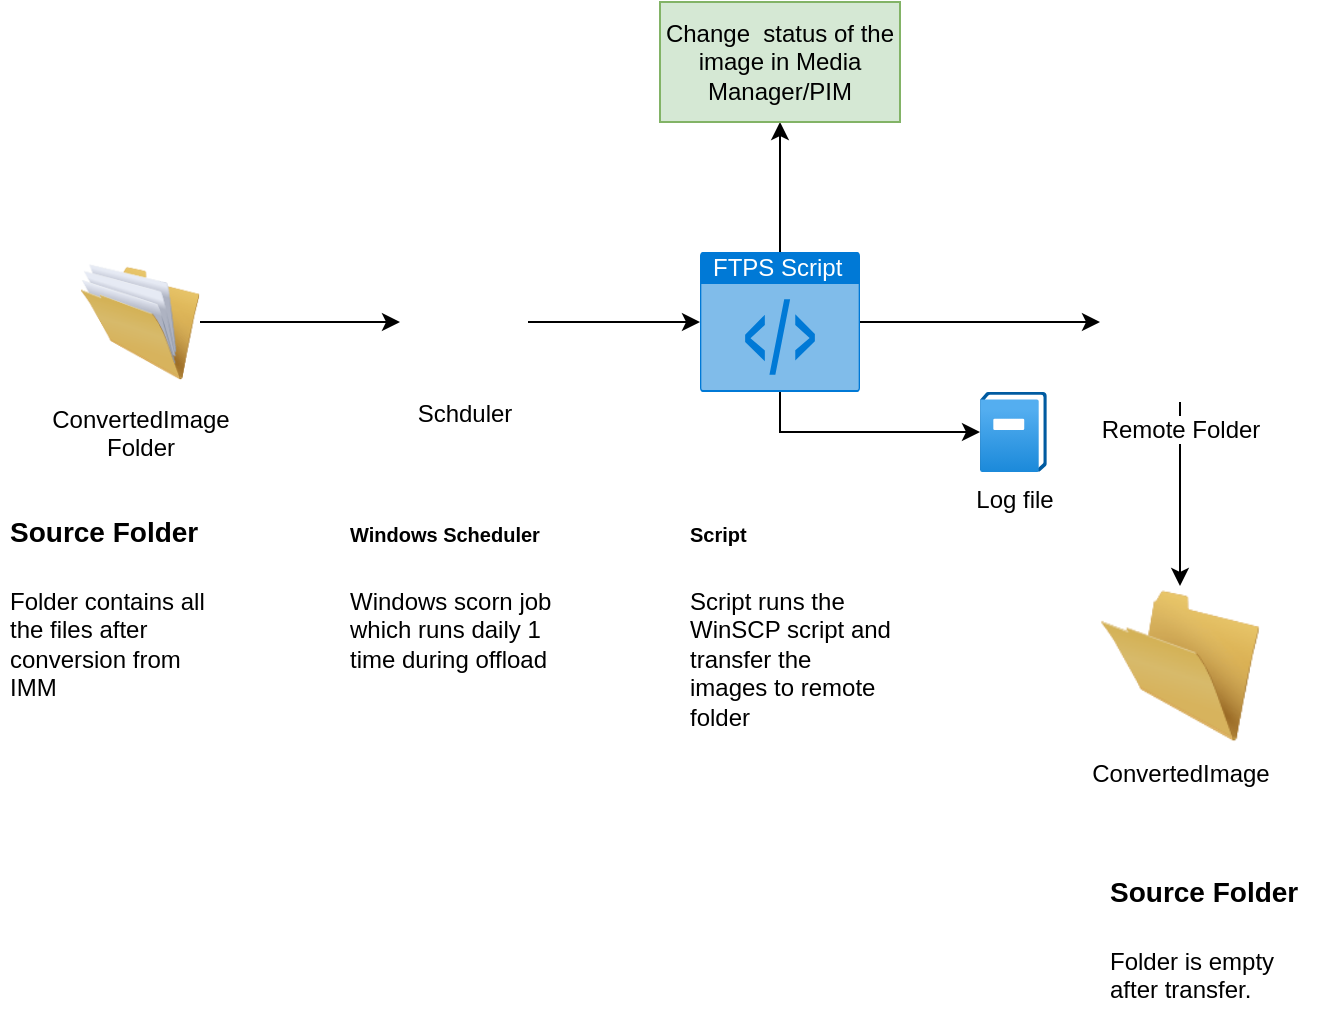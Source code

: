 <mxfile version="14.4.2" type="github" pages="2">
  <diagram id="fDZf-wZPp6z3Qil5l9yd" name="Case-1">
    <mxGraphModel dx="1186" dy="709" grid="1" gridSize="10" guides="1" tooltips="1" connect="1" arrows="1" fold="1" page="1" pageScale="1" pageWidth="827" pageHeight="1169" math="0" shadow="0">
      <root>
        <mxCell id="0" />
        <mxCell id="1" parent="0" />
        <mxCell id="cmRCbZKJlRiaQYSfIgf4-7" value="" style="edgeStyle=orthogonalEdgeStyle;rounded=0;orthogonalLoop=1;jettySize=auto;html=1;" edge="1" parent="1" source="cmRCbZKJlRiaQYSfIgf4-2" target="cmRCbZKJlRiaQYSfIgf4-5">
          <mxGeometry relative="1" as="geometry" />
        </mxCell>
        <mxCell id="cmRCbZKJlRiaQYSfIgf4-2" value="ConvertedImage&lt;br&gt;Folder" style="image;html=1;image=img/lib/clip_art/general/Full_Folder_128x128.png" vertex="1" parent="1">
          <mxGeometry x="90" y="285" width="60" height="70" as="geometry" />
        </mxCell>
        <mxCell id="cmRCbZKJlRiaQYSfIgf4-3" value="ConvertedImage " style="image;html=1;image=img/lib/clip_art/general/Empty_Folder_128x128.png" vertex="1" parent="1">
          <mxGeometry x="600" y="452" width="80" height="80" as="geometry" />
        </mxCell>
        <mxCell id="cmRCbZKJlRiaQYSfIgf4-9" value="" style="edgeStyle=orthogonalEdgeStyle;rounded=0;orthogonalLoop=1;jettySize=auto;html=1;" edge="1" parent="1" source="cmRCbZKJlRiaQYSfIgf4-4" target="cmRCbZKJlRiaQYSfIgf4-6">
          <mxGeometry relative="1" as="geometry" />
        </mxCell>
        <mxCell id="cmRCbZKJlRiaQYSfIgf4-23" value="" style="edgeStyle=orthogonalEdgeStyle;rounded=0;orthogonalLoop=1;jettySize=auto;html=1;" edge="1" parent="1" source="cmRCbZKJlRiaQYSfIgf4-4" target="cmRCbZKJlRiaQYSfIgf4-22">
          <mxGeometry relative="1" as="geometry" />
        </mxCell>
        <mxCell id="cmRCbZKJlRiaQYSfIgf4-4" value="FTPS Script&amp;nbsp;" style="html=1;strokeColor=none;fillColor=#0079D6;labelPosition=center;verticalLabelPosition=middle;verticalAlign=top;align=center;fontSize=12;outlineConnect=0;spacingTop=-6;fontColor=#FFFFFF;shape=mxgraph.sitemap.script;" vertex="1" parent="1">
          <mxGeometry x="400" y="285" width="80" height="70" as="geometry" />
        </mxCell>
        <mxCell id="cmRCbZKJlRiaQYSfIgf4-8" value="" style="edgeStyle=orthogonalEdgeStyle;rounded=0;orthogonalLoop=1;jettySize=auto;html=1;" edge="1" parent="1" source="cmRCbZKJlRiaQYSfIgf4-5" target="cmRCbZKJlRiaQYSfIgf4-4">
          <mxGeometry relative="1" as="geometry" />
        </mxCell>
        <mxCell id="cmRCbZKJlRiaQYSfIgf4-5" value="Schduler" style="shape=image;html=1;verticalAlign=top;verticalLabelPosition=bottom;labelBackgroundColor=#ffffff;imageAspect=0;aspect=fixed;image=https://cdn1.iconfinder.com/data/icons/Futurosoft%20Icons%200.5.2/128x128/mimetypes/Schedule_File.png" vertex="1" parent="1">
          <mxGeometry x="250" y="288" width="64" height="64" as="geometry" />
        </mxCell>
        <mxCell id="cmRCbZKJlRiaQYSfIgf4-10" value="" style="edgeStyle=orthogonalEdgeStyle;rounded=0;orthogonalLoop=1;jettySize=auto;html=1;" edge="1" parent="1" source="cmRCbZKJlRiaQYSfIgf4-6" target="cmRCbZKJlRiaQYSfIgf4-3">
          <mxGeometry relative="1" as="geometry" />
        </mxCell>
        <mxCell id="cmRCbZKJlRiaQYSfIgf4-6" value="Remote Folder" style="shape=image;html=1;verticalAlign=top;verticalLabelPosition=bottom;labelBackgroundColor=#ffffff;imageAspect=0;aspect=fixed;image=https://cdn3.iconfinder.com/data/icons/tango-icon-library/48/folder-remote-128.png" vertex="1" parent="1">
          <mxGeometry x="600" y="280" width="80" height="80" as="geometry" />
        </mxCell>
        <mxCell id="cmRCbZKJlRiaQYSfIgf4-11" value="&lt;h1&gt;&lt;font style=&quot;font-size: 14px&quot;&gt;Source Folder&lt;/font&gt;&lt;/h1&gt;&lt;p&gt;&lt;font style=&quot;font-size: 12px&quot;&gt;Folder contains all the files after conversion from IMM&lt;/font&gt;&lt;/p&gt;" style="text;html=1;strokeColor=none;fillColor=none;spacing=5;spacingTop=-20;whiteSpace=wrap;overflow=hidden;rounded=0;" vertex="1" parent="1">
          <mxGeometry x="50" y="402" width="110" height="120" as="geometry" />
        </mxCell>
        <mxCell id="cmRCbZKJlRiaQYSfIgf4-12" value="&lt;h1&gt;&lt;font style=&quot;line-height: 94% ; font-size: 10px&quot;&gt;Windows Scheduler&lt;/font&gt;&lt;/h1&gt;&lt;p&gt;Windows scorn job which runs daily 1 time during offload&lt;/p&gt;" style="text;html=1;strokeColor=none;fillColor=none;spacing=5;spacingTop=-20;whiteSpace=wrap;overflow=hidden;rounded=0;" vertex="1" parent="1">
          <mxGeometry x="220" y="402" width="110" height="120" as="geometry" />
        </mxCell>
        <mxCell id="cmRCbZKJlRiaQYSfIgf4-13" value="&lt;h1&gt;&lt;font style=&quot;line-height: 94% ; font-size: 10px&quot;&gt;Script&lt;/font&gt;&lt;/h1&gt;&lt;p&gt;Script runs the WinSCP script and transfer the images to remote folder&lt;/p&gt;" style="text;html=1;strokeColor=none;fillColor=none;spacing=5;spacingTop=-20;whiteSpace=wrap;overflow=hidden;rounded=0;" vertex="1" parent="1">
          <mxGeometry x="390" y="402" width="110" height="120" as="geometry" />
        </mxCell>
        <mxCell id="cmRCbZKJlRiaQYSfIgf4-15" value="&lt;h1&gt;&lt;font style=&quot;font-size: 14px&quot;&gt;Source Folder&lt;/font&gt;&lt;/h1&gt;&lt;p&gt;&lt;font style=&quot;font-size: 12px&quot;&gt;Folder is empty after transfer.&lt;/font&gt;&lt;/p&gt;" style="text;html=1;strokeColor=none;fillColor=none;spacing=5;spacingTop=-20;whiteSpace=wrap;overflow=hidden;rounded=0;" vertex="1" parent="1">
          <mxGeometry x="600" y="582" width="110" height="90" as="geometry" />
        </mxCell>
        <mxCell id="cmRCbZKJlRiaQYSfIgf4-16" value="Log file" style="aspect=fixed;html=1;points=[];align=center;image;fontSize=12;image=img/lib/azure2/management_governance/Activity_Log.svg;" vertex="1" parent="1">
          <mxGeometry x="540" y="355" width="33.43" height="40" as="geometry" />
        </mxCell>
        <mxCell id="cmRCbZKJlRiaQYSfIgf4-19" value="" style="edgeStyle=orthogonalEdgeStyle;rounded=0;orthogonalLoop=1;jettySize=auto;html=1;exitX=0.5;exitY=1;exitDx=0;exitDy=0;exitPerimeter=0;" edge="1" parent="1" source="cmRCbZKJlRiaQYSfIgf4-4" target="cmRCbZKJlRiaQYSfIgf4-16">
          <mxGeometry relative="1" as="geometry">
            <mxPoint x="450" y="362" as="sourcePoint" />
            <mxPoint x="650" y="462" as="targetPoint" />
          </mxGeometry>
        </mxCell>
        <mxCell id="cmRCbZKJlRiaQYSfIgf4-22" value="Change &amp;nbsp;status of the image in Media Manager/PIM" style="rounded=0;whiteSpace=wrap;html=1;fillColor=#d5e8d4;strokeColor=#82b366;" vertex="1" parent="1">
          <mxGeometry x="380" y="160" width="120" height="60" as="geometry" />
        </mxCell>
      </root>
    </mxGraphModel>
  </diagram>
  <diagram id="xMddT3S-YpPswUFytrBc" name="Case-2">
    <mxGraphModel dx="1186" dy="709" grid="1" gridSize="10" guides="1" tooltips="1" connect="1" arrows="1" fold="1" page="1" pageScale="1" pageWidth="827" pageHeight="1169" math="0" shadow="0">
      <root>
        <mxCell id="Z977mUTGdK9i5-hAKJza-0" />
        <mxCell id="Z977mUTGdK9i5-hAKJza-1" parent="Z977mUTGdK9i5-hAKJza-0" />
        <mxCell id="Z977mUTGdK9i5-hAKJza-24" value="" style="edgeStyle=orthogonalEdgeStyle;rounded=0;orthogonalLoop=1;jettySize=auto;html=1;dashed=1;" edge="1" parent="Z977mUTGdK9i5-hAKJza-1" source="Z977mUTGdK9i5-hAKJza-3" target="Z977mUTGdK9i5-hAKJza-7">
          <mxGeometry relative="1" as="geometry" />
        </mxCell>
        <mxCell id="Z977mUTGdK9i5-hAKJza-25" value="Text" style="edgeLabel;html=1;align=center;verticalAlign=middle;resizable=0;points=[];" vertex="1" connectable="0" parent="Z977mUTGdK9i5-hAKJza-24">
          <mxGeometry x="-0.032" y="-1" relative="1" as="geometry">
            <mxPoint as="offset" />
          </mxGeometry>
        </mxCell>
        <mxCell id="Z977mUTGdK9i5-hAKJza-3" value="ConvertedImage&lt;br&gt;Folder" style="image;html=1;image=img/lib/clip_art/general/Full_Folder_128x128.png" vertex="1" parent="Z977mUTGdK9i5-hAKJza-1">
          <mxGeometry x="90" y="285" width="60" height="70" as="geometry" />
        </mxCell>
        <mxCell id="Z977mUTGdK9i5-hAKJza-4" value="ConvertedImage " style="image;html=1;image=img/lib/clip_art/general/Empty_Folder_128x128.png" vertex="1" parent="Z977mUTGdK9i5-hAKJza-1">
          <mxGeometry x="600" y="452" width="80" height="80" as="geometry" />
        </mxCell>
        <mxCell id="Z977mUTGdK9i5-hAKJza-5" value="" style="edgeStyle=orthogonalEdgeStyle;rounded=0;orthogonalLoop=1;jettySize=auto;html=1;" edge="1" parent="Z977mUTGdK9i5-hAKJza-1" source="Z977mUTGdK9i5-hAKJza-7" target="Z977mUTGdK9i5-hAKJza-11">
          <mxGeometry relative="1" as="geometry" />
        </mxCell>
        <mxCell id="Z977mUTGdK9i5-hAKJza-7" value="FTPS Script&amp;nbsp;" style="html=1;strokeColor=none;fillColor=#0079D6;labelPosition=center;verticalLabelPosition=middle;verticalAlign=top;align=center;fontSize=12;outlineConnect=0;spacingTop=-6;fontColor=#FFFFFF;shape=mxgraph.sitemap.script;" vertex="1" parent="Z977mUTGdK9i5-hAKJza-1">
          <mxGeometry x="243" y="285" width="80" height="70" as="geometry" />
        </mxCell>
        <mxCell id="Z977mUTGdK9i5-hAKJza-8" value="" style="edgeStyle=orthogonalEdgeStyle;rounded=0;orthogonalLoop=1;jettySize=auto;html=1;exitX=0.442;exitY=1.017;exitDx=0;exitDy=0;exitPerimeter=0;" edge="1" parent="Z977mUTGdK9i5-hAKJza-1" source="Z977mUTGdK9i5-hAKJza-21" target="Z977mUTGdK9i5-hAKJza-7">
          <mxGeometry relative="1" as="geometry">
            <mxPoint x="314" y="320" as="sourcePoint" />
          </mxGeometry>
        </mxCell>
        <mxCell id="Z977mUTGdK9i5-hAKJza-10" value="" style="edgeStyle=orthogonalEdgeStyle;rounded=0;orthogonalLoop=1;jettySize=auto;html=1;dashed=1;" edge="1" parent="Z977mUTGdK9i5-hAKJza-1" source="Z977mUTGdK9i5-hAKJza-11" target="Z977mUTGdK9i5-hAKJza-4">
          <mxGeometry relative="1" as="geometry" />
        </mxCell>
        <mxCell id="Z977mUTGdK9i5-hAKJza-11" value="Remote Folder" style="shape=image;html=1;verticalAlign=top;verticalLabelPosition=bottom;labelBackgroundColor=#ffffff;imageAspect=0;aspect=fixed;image=https://cdn3.iconfinder.com/data/icons/tango-icon-library/48/folder-remote-128.png" vertex="1" parent="Z977mUTGdK9i5-hAKJza-1">
          <mxGeometry x="600" y="280" width="80" height="80" as="geometry" />
        </mxCell>
        <mxCell id="Z977mUTGdK9i5-hAKJza-12" value="&lt;h1&gt;&lt;font style=&quot;font-size: 14px&quot;&gt;Source Folder&lt;/font&gt;&lt;/h1&gt;&lt;p&gt;&lt;font style=&quot;font-size: 12px&quot;&gt;Folder contains all the files after conversion from IMM&lt;/font&gt;&lt;/p&gt;" style="text;html=1;strokeColor=none;fillColor=none;spacing=5;spacingTop=-20;whiteSpace=wrap;overflow=hidden;rounded=0;" vertex="1" parent="Z977mUTGdK9i5-hAKJza-1">
          <mxGeometry x="50" y="402" width="110" height="120" as="geometry" />
        </mxCell>
        <mxCell id="Z977mUTGdK9i5-hAKJza-14" value="&lt;h1&gt;&lt;font style=&quot;line-height: 94% ; font-size: 10px&quot;&gt;Script&lt;/font&gt;&lt;/h1&gt;&lt;p&gt;Script runs the WinSCP script and transfer the images to remote folder&lt;/p&gt;" style="text;html=1;strokeColor=none;fillColor=none;spacing=5;spacingTop=-20;whiteSpace=wrap;overflow=hidden;rounded=0;" vertex="1" parent="Z977mUTGdK9i5-hAKJza-1">
          <mxGeometry x="243" y="402" width="110" height="120" as="geometry" />
        </mxCell>
        <mxCell id="Z977mUTGdK9i5-hAKJza-15" value="&lt;h1&gt;&lt;font style=&quot;font-size: 14px&quot;&gt;Source Folder&lt;/font&gt;&lt;/h1&gt;&lt;p&gt;&lt;font style=&quot;font-size: 12px&quot;&gt;Folder is empty after transfer.&lt;/font&gt;&lt;/p&gt;" style="text;html=1;strokeColor=none;fillColor=none;spacing=5;spacingTop=-20;whiteSpace=wrap;overflow=hidden;rounded=0;" vertex="1" parent="Z977mUTGdK9i5-hAKJza-1">
          <mxGeometry x="600" y="570" width="110" height="90" as="geometry" />
        </mxCell>
        <mxCell id="Z977mUTGdK9i5-hAKJza-16" value="Log file" style="aspect=fixed;html=1;points=[];align=center;image;fontSize=12;image=img/lib/azure2/management_governance/Activity_Log.svg;" vertex="1" parent="Z977mUTGdK9i5-hAKJza-1">
          <mxGeometry x="540" y="355" width="33.43" height="40" as="geometry" />
        </mxCell>
        <mxCell id="Z977mUTGdK9i5-hAKJza-17" value="" style="edgeStyle=orthogonalEdgeStyle;rounded=0;orthogonalLoop=1;jettySize=auto;html=1;exitX=0.5;exitY=1;exitDx=0;exitDy=0;exitPerimeter=0;" edge="1" parent="Z977mUTGdK9i5-hAKJza-1" source="Z977mUTGdK9i5-hAKJza-7" target="Z977mUTGdK9i5-hAKJza-16">
          <mxGeometry relative="1" as="geometry">
            <mxPoint x="450" y="362" as="sourcePoint" />
            <mxPoint x="650" y="462" as="targetPoint" />
          </mxGeometry>
        </mxCell>
        <mxCell id="Z977mUTGdK9i5-hAKJza-18" value="Change &amp;nbsp;status of the image in Media Manager/PIM to &lt;b&gt;Transferred&lt;/b&gt;" style="rounded=0;whiteSpace=wrap;html=1;fillColor=#fff2cc;strokeColor=#d6b656;" vertex="1" parent="Z977mUTGdK9i5-hAKJza-1">
          <mxGeometry x="430" y="160" width="120" height="60" as="geometry" />
        </mxCell>
        <mxCell id="Z977mUTGdK9i5-hAKJza-20" value="" style="edgeStyle=orthogonalEdgeStyle;rounded=0;orthogonalLoop=1;jettySize=auto;html=1;" edge="1" parent="Z977mUTGdK9i5-hAKJza-1" source="Z977mUTGdK9i5-hAKJza-19" target="Z977mUTGdK9i5-hAKJza-3">
          <mxGeometry relative="1" as="geometry" />
        </mxCell>
        <mxCell id="Z977mUTGdK9i5-hAKJza-22" value="" style="edgeStyle=orthogonalEdgeStyle;rounded=0;orthogonalLoop=1;jettySize=auto;html=1;" edge="1" parent="Z977mUTGdK9i5-hAKJza-1" source="Z977mUTGdK9i5-hAKJza-19" target="Z977mUTGdK9i5-hAKJza-21">
          <mxGeometry relative="1" as="geometry" />
        </mxCell>
        <mxCell id="Z977mUTGdK9i5-hAKJza-19" value="MM Workflow - Convert Image" style="rounded=0;whiteSpace=wrap;html=1;fillColor=#fff2cc;strokeColor=#d6b656;" vertex="1" parent="Z977mUTGdK9i5-hAKJza-1">
          <mxGeometry x="60" y="160" width="120" height="60" as="geometry" />
        </mxCell>
        <mxCell id="Z977mUTGdK9i5-hAKJza-23" value="" style="edgeStyle=orthogonalEdgeStyle;rounded=0;orthogonalLoop=1;jettySize=auto;html=1;" edge="1" parent="Z977mUTGdK9i5-hAKJza-1" source="Z977mUTGdK9i5-hAKJza-21" target="Z977mUTGdK9i5-hAKJza-18">
          <mxGeometry relative="1" as="geometry" />
        </mxCell>
        <mxCell id="Z977mUTGdK9i5-hAKJza-21" value="MM Workflow&lt;br&gt;Transfer Image" style="whiteSpace=wrap;html=1;rounded=0;strokeColor=#d6b656;fillColor=#fff2cc;" vertex="1" parent="Z977mUTGdK9i5-hAKJza-1">
          <mxGeometry x="230" y="160" width="120" height="60" as="geometry" />
        </mxCell>
      </root>
    </mxGraphModel>
  </diagram>
</mxfile>
